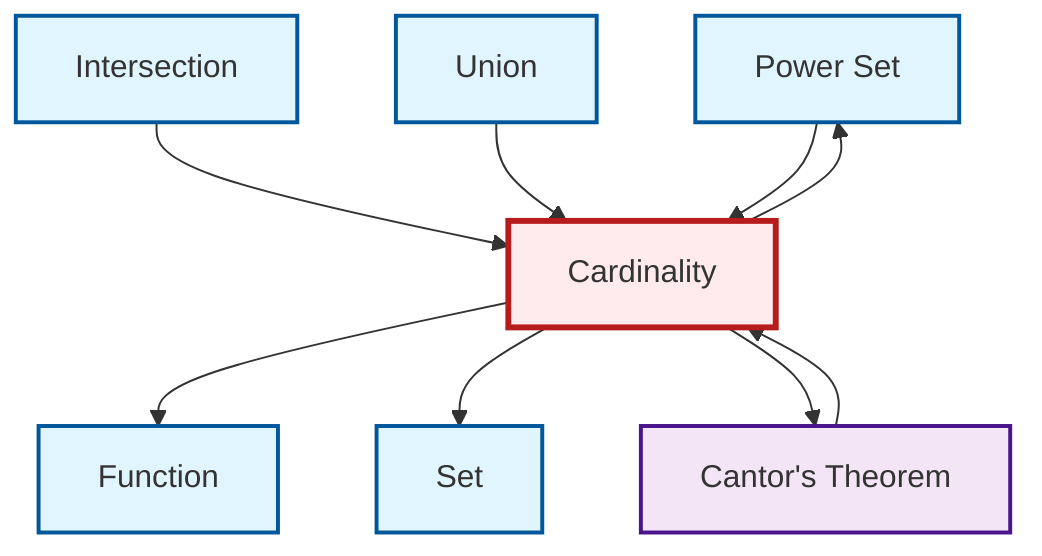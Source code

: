 graph TD
    classDef definition fill:#e1f5fe,stroke:#01579b,stroke-width:2px
    classDef theorem fill:#f3e5f5,stroke:#4a148c,stroke-width:2px
    classDef axiom fill:#fff3e0,stroke:#e65100,stroke-width:2px
    classDef example fill:#e8f5e9,stroke:#1b5e20,stroke-width:2px
    classDef current fill:#ffebee,stroke:#b71c1c,stroke-width:3px
    def-power-set["Power Set"]:::definition
    def-intersection["Intersection"]:::definition
    def-set["Set"]:::definition
    def-cardinality["Cardinality"]:::definition
    def-union["Union"]:::definition
    thm-cantor["Cantor's Theorem"]:::theorem
    def-function["Function"]:::definition
    def-intersection --> def-cardinality
    def-cardinality --> def-function
    def-cardinality --> def-power-set
    def-cardinality --> def-set
    thm-cantor --> def-cardinality
    def-union --> def-cardinality
    def-cardinality --> thm-cantor
    def-power-set --> def-cardinality
    class def-cardinality current